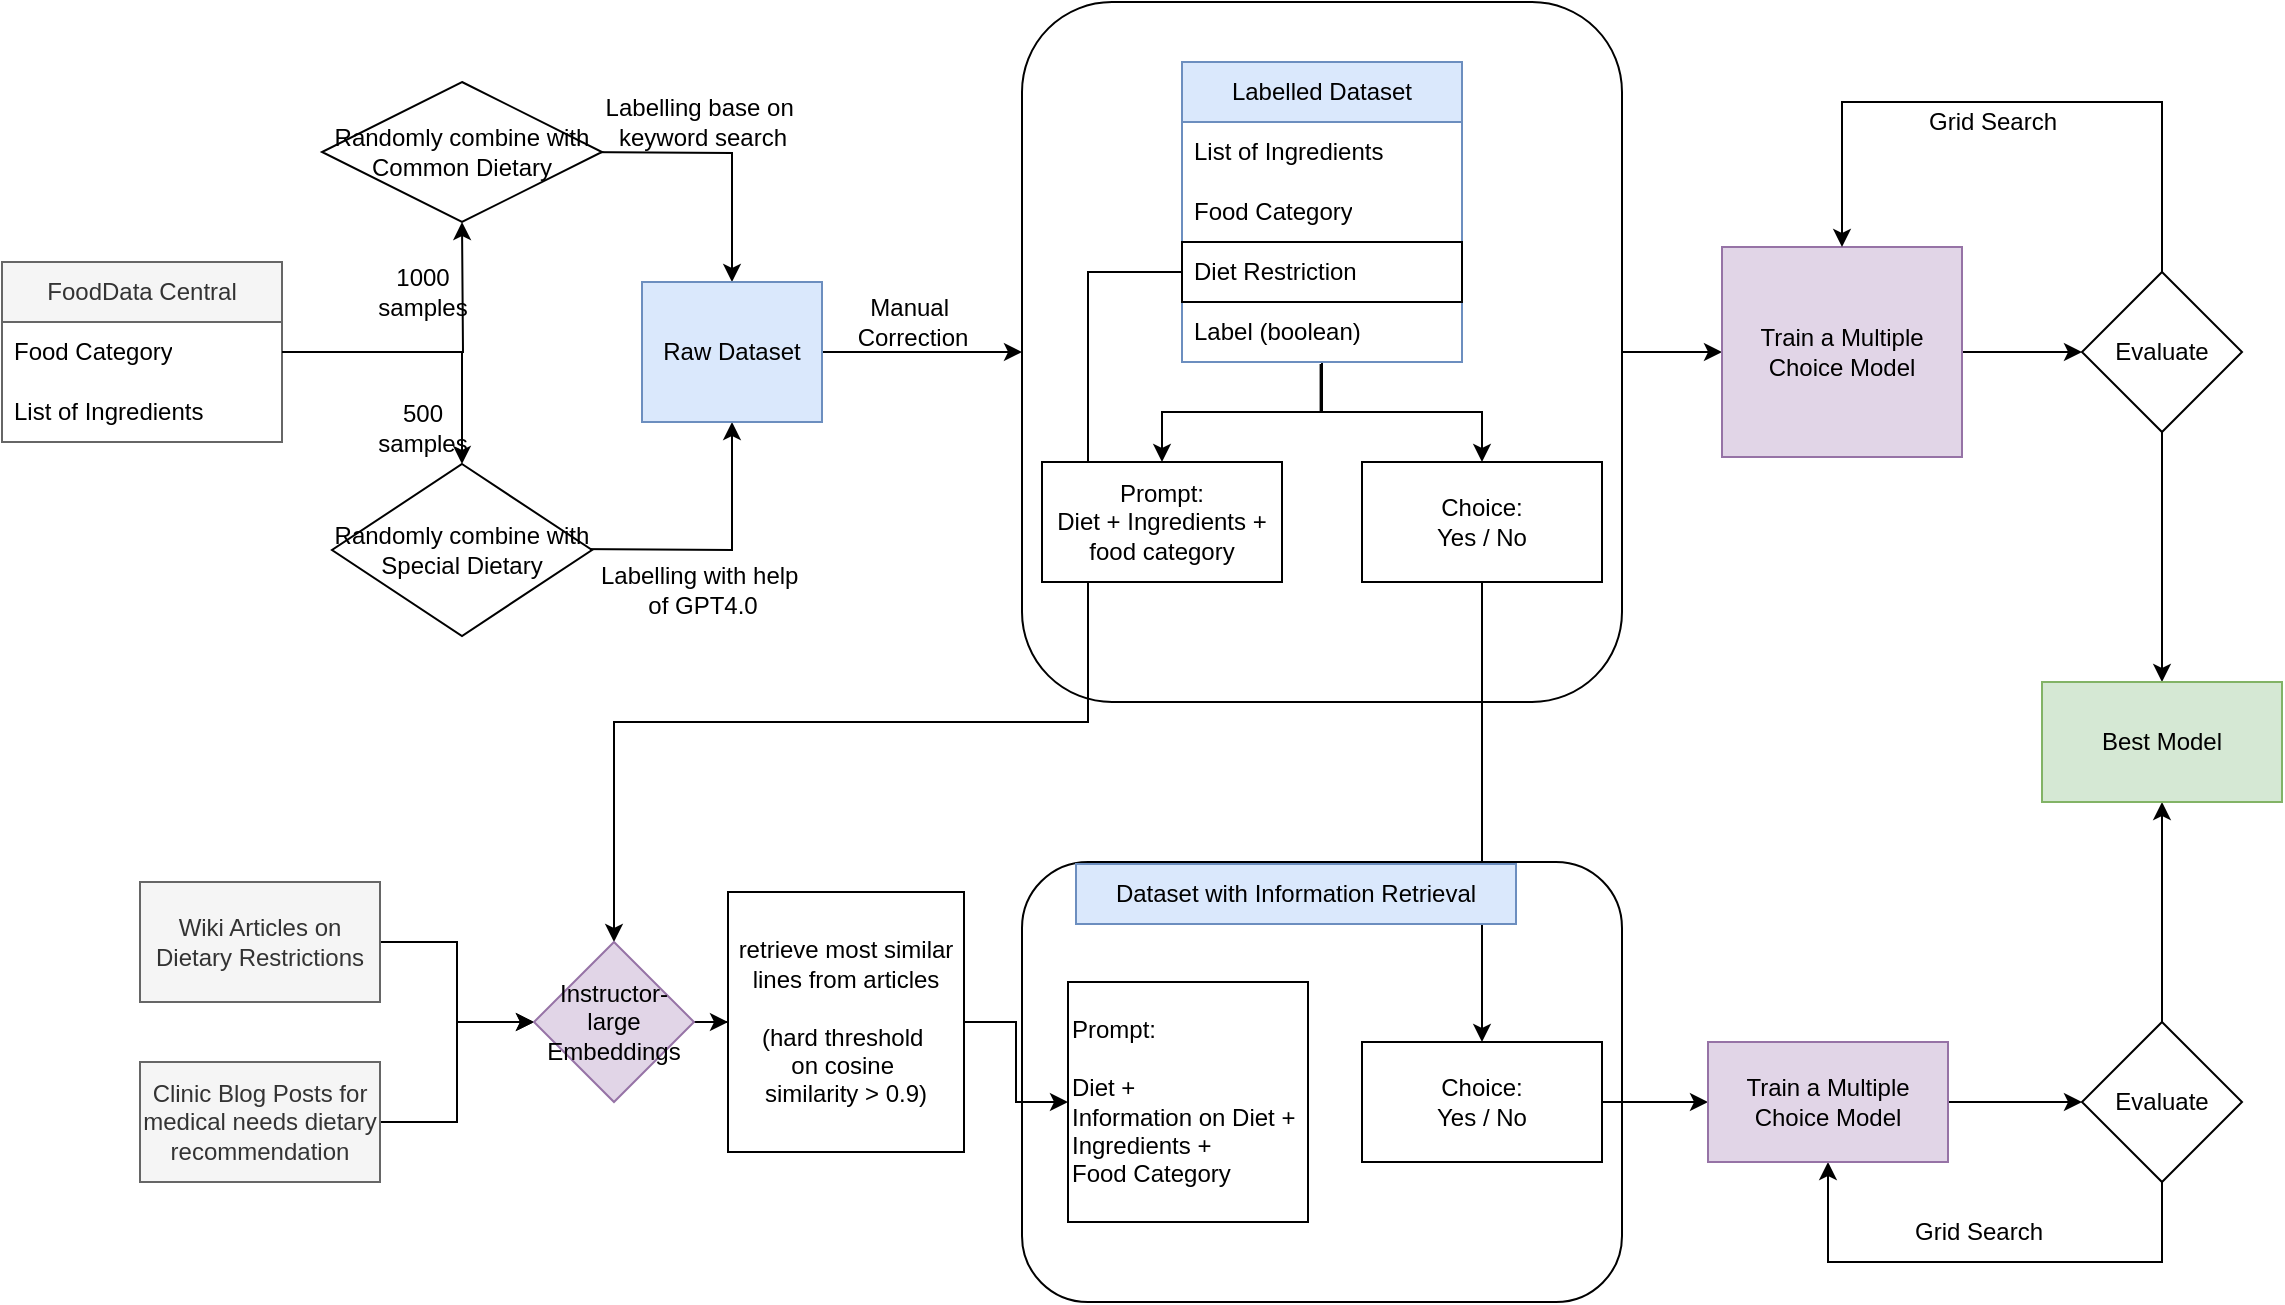 <mxfile version="24.2.5" type="device">
  <diagram name="Page-1" id="DoSMehW-Bn85Xb-kLPtl">
    <mxGraphModel dx="1774" dy="1170" grid="1" gridSize="10" guides="1" tooltips="1" connect="1" arrows="1" fold="1" page="1" pageScale="1" pageWidth="1169" pageHeight="827" math="0" shadow="0">
      <root>
        <mxCell id="0" />
        <mxCell id="1" parent="0" />
        <mxCell id="Bq6GEns6As0nyry08mrF-45" value="" style="edgeStyle=orthogonalEdgeStyle;rounded=0;orthogonalLoop=1;jettySize=auto;html=1;" edge="1" parent="1" source="Bq6GEns6As0nyry08mrF-38" target="Bq6GEns6As0nyry08mrF-44">
          <mxGeometry relative="1" as="geometry" />
        </mxCell>
        <mxCell id="Bq6GEns6As0nyry08mrF-38" value="" style="rounded=1;whiteSpace=wrap;html=1;fillColor=none;" vertex="1" parent="1">
          <mxGeometry x="527" y="140" width="300" height="350" as="geometry" />
        </mxCell>
        <mxCell id="Bq6GEns6As0nyry08mrF-7" value="" style="edgeStyle=orthogonalEdgeStyle;rounded=0;orthogonalLoop=1;jettySize=auto;html=1;" edge="1" parent="1" source="Bq6GEns6As0nyry08mrF-2">
          <mxGeometry relative="1" as="geometry">
            <mxPoint x="247" y="250" as="targetPoint" />
          </mxGeometry>
        </mxCell>
        <mxCell id="Bq6GEns6As0nyry08mrF-2" value="FoodData Central" style="swimlane;fontStyle=0;childLayout=stackLayout;horizontal=1;startSize=30;horizontalStack=0;resizeParent=1;resizeParentMax=0;resizeLast=0;collapsible=1;marginBottom=0;whiteSpace=wrap;html=1;fillColor=#f5f5f5;fontColor=#333333;strokeColor=#666666;" vertex="1" parent="1">
          <mxGeometry x="17" y="270" width="140" height="90" as="geometry" />
        </mxCell>
        <mxCell id="Bq6GEns6As0nyry08mrF-3" value="Food Category" style="text;strokeColor=none;fillColor=none;align=left;verticalAlign=middle;spacingLeft=4;spacingRight=4;overflow=hidden;points=[[0,0.5],[1,0.5]];portConstraint=eastwest;rotatable=0;whiteSpace=wrap;html=1;" vertex="1" parent="Bq6GEns6As0nyry08mrF-2">
          <mxGeometry y="30" width="140" height="30" as="geometry" />
        </mxCell>
        <mxCell id="Bq6GEns6As0nyry08mrF-4" value="List of Ingredients" style="text;strokeColor=none;fillColor=none;align=left;verticalAlign=middle;spacingLeft=4;spacingRight=4;overflow=hidden;points=[[0,0.5],[1,0.5]];portConstraint=eastwest;rotatable=0;whiteSpace=wrap;html=1;" vertex="1" parent="Bq6GEns6As0nyry08mrF-2">
          <mxGeometry y="60" width="140" height="30" as="geometry" />
        </mxCell>
        <mxCell id="Bq6GEns6As0nyry08mrF-14" value="" style="edgeStyle=orthogonalEdgeStyle;rounded=0;orthogonalLoop=1;jettySize=auto;html=1;" edge="1" parent="1" target="Bq6GEns6As0nyry08mrF-13">
          <mxGeometry relative="1" as="geometry">
            <mxPoint x="302" y="215" as="sourcePoint" />
          </mxGeometry>
        </mxCell>
        <mxCell id="Bq6GEns6As0nyry08mrF-16" value="" style="edgeStyle=orthogonalEdgeStyle;rounded=0;orthogonalLoop=1;jettySize=auto;html=1;entryX=0.5;entryY=1;entryDx=0;entryDy=0;" edge="1" parent="1" target="Bq6GEns6As0nyry08mrF-13">
          <mxGeometry relative="1" as="geometry">
            <mxPoint x="302" y="413.5" as="sourcePoint" />
            <mxPoint x="247" y="534.5" as="targetPoint" />
          </mxGeometry>
        </mxCell>
        <mxCell id="Bq6GEns6As0nyry08mrF-10" value="" style="edgeStyle=orthogonalEdgeStyle;rounded=0;orthogonalLoop=1;jettySize=auto;html=1;exitX=1;exitY=0.5;exitDx=0;exitDy=0;entryX=0.5;entryY=0;entryDx=0;entryDy=0;" edge="1" parent="1" source="Bq6GEns6As0nyry08mrF-3" target="Bq6GEns6As0nyry08mrF-37">
          <mxGeometry relative="1" as="geometry">
            <mxPoint x="167" y="325" as="sourcePoint" />
            <mxPoint x="247" y="378" as="targetPoint" />
          </mxGeometry>
        </mxCell>
        <mxCell id="Bq6GEns6As0nyry08mrF-11" value="&lt;span style=&quot;text-wrap: wrap;&quot;&gt;1000 samples&lt;/span&gt;" style="text;html=1;align=center;verticalAlign=middle;resizable=0;points=[];autosize=1;strokeColor=none;fillColor=none;" vertex="1" parent="1">
          <mxGeometry x="177" y="270" width="100" height="30" as="geometry" />
        </mxCell>
        <mxCell id="Bq6GEns6As0nyry08mrF-12" value="&lt;span style=&quot;text-wrap: wrap;&quot;&gt;5&lt;/span&gt;&lt;span style=&quot;text-wrap: wrap; background-color: initial;&quot;&gt;00 samples&lt;/span&gt;" style="text;html=1;align=center;verticalAlign=middle;resizable=0;points=[];autosize=1;strokeColor=none;fillColor=none;" vertex="1" parent="1">
          <mxGeometry x="182" y="338" width="90" height="30" as="geometry" />
        </mxCell>
        <mxCell id="Bq6GEns6As0nyry08mrF-20" value="" style="edgeStyle=orthogonalEdgeStyle;rounded=0;orthogonalLoop=1;jettySize=auto;html=1;entryX=0;entryY=0.5;entryDx=0;entryDy=0;" edge="1" parent="1" source="Bq6GEns6As0nyry08mrF-13" target="Bq6GEns6As0nyry08mrF-38">
          <mxGeometry relative="1" as="geometry">
            <mxPoint x="517" y="330" as="targetPoint" />
          </mxGeometry>
        </mxCell>
        <mxCell id="Bq6GEns6As0nyry08mrF-13" value="Raw Dataset" style="whiteSpace=wrap;html=1;fontStyle=0;startSize=30;fillColor=#dae8fc;strokeColor=#6c8ebf;" vertex="1" parent="1">
          <mxGeometry x="337" y="280" width="90" height="70" as="geometry" />
        </mxCell>
        <mxCell id="Bq6GEns6As0nyry08mrF-17" value="Labelling base on&amp;nbsp;&lt;div&gt;k&lt;span style=&quot;background-color: initial;&quot;&gt;eyword search&lt;/span&gt;&lt;/div&gt;" style="text;html=1;align=center;verticalAlign=middle;resizable=0;points=[];autosize=1;strokeColor=none;fillColor=none;" vertex="1" parent="1">
          <mxGeometry x="307" y="180" width="120" height="40" as="geometry" />
        </mxCell>
        <mxCell id="Bq6GEns6As0nyry08mrF-18" value="Labelling with help&amp;nbsp;&lt;div&gt;of GPT4.0&lt;/div&gt;" style="text;html=1;align=center;verticalAlign=middle;resizable=0;points=[];autosize=1;strokeColor=none;fillColor=none;" vertex="1" parent="1">
          <mxGeometry x="302" y="414" width="130" height="40" as="geometry" />
        </mxCell>
        <mxCell id="Bq6GEns6As0nyry08mrF-21" value="Manual&amp;nbsp;&lt;div&gt;Correction&lt;/div&gt;" style="text;html=1;align=center;verticalAlign=middle;resizable=0;points=[];autosize=1;strokeColor=none;fillColor=none;" vertex="1" parent="1">
          <mxGeometry x="432" y="280" width="80" height="40" as="geometry" />
        </mxCell>
        <mxCell id="Bq6GEns6As0nyry08mrF-40" value="" style="edgeStyle=orthogonalEdgeStyle;rounded=0;orthogonalLoop=1;jettySize=auto;html=1;" edge="1" parent="1" source="Bq6GEns6As0nyry08mrF-24" target="Bq6GEns6As0nyry08mrF-39">
          <mxGeometry relative="1" as="geometry" />
        </mxCell>
        <mxCell id="Bq6GEns6As0nyry08mrF-24" value="Labelled Dataset" style="swimlane;fontStyle=0;childLayout=stackLayout;horizontal=1;startSize=30;horizontalStack=0;resizeParent=1;resizeParentMax=0;resizeLast=0;collapsible=1;marginBottom=0;whiteSpace=wrap;html=1;fillColor=#dae8fc;strokeColor=#6c8ebf;" vertex="1" parent="1">
          <mxGeometry x="607" y="170" width="140" height="150" as="geometry" />
        </mxCell>
        <mxCell id="Bq6GEns6As0nyry08mrF-25" value="List of Ingredients" style="text;strokeColor=none;fillColor=none;align=left;verticalAlign=middle;spacingLeft=4;spacingRight=4;overflow=hidden;points=[[0,0.5],[1,0.5]];portConstraint=eastwest;rotatable=0;whiteSpace=wrap;html=1;" vertex="1" parent="Bq6GEns6As0nyry08mrF-24">
          <mxGeometry y="30" width="140" height="30" as="geometry" />
        </mxCell>
        <mxCell id="Bq6GEns6As0nyry08mrF-26" value="Food Category" style="text;strokeColor=none;fillColor=none;align=left;verticalAlign=middle;spacingLeft=4;spacingRight=4;overflow=hidden;points=[[0,0.5],[1,0.5]];portConstraint=eastwest;rotatable=0;whiteSpace=wrap;html=1;" vertex="1" parent="Bq6GEns6As0nyry08mrF-24">
          <mxGeometry y="60" width="140" height="30" as="geometry" />
        </mxCell>
        <mxCell id="Bq6GEns6As0nyry08mrF-27" value="Diet Restriction" style="text;strokeColor=default;fillColor=none;align=left;verticalAlign=middle;spacingLeft=4;spacingRight=4;overflow=hidden;points=[[0,0.5],[1,0.5]];portConstraint=eastwest;rotatable=0;whiteSpace=wrap;html=1;" vertex="1" parent="Bq6GEns6As0nyry08mrF-24">
          <mxGeometry y="90" width="140" height="30" as="geometry" />
        </mxCell>
        <mxCell id="Bq6GEns6As0nyry08mrF-32" value="Label (boolean)" style="text;strokeColor=none;fillColor=none;align=left;verticalAlign=middle;spacingLeft=4;spacingRight=4;overflow=hidden;points=[[0,0.5],[1,0.5]];portConstraint=eastwest;rotatable=0;whiteSpace=wrap;html=1;" vertex="1" parent="Bq6GEns6As0nyry08mrF-24">
          <mxGeometry y="120" width="140" height="30" as="geometry" />
        </mxCell>
        <mxCell id="Bq6GEns6As0nyry08mrF-35" value="Randomly combine with Common Dietary" style="rhombus;whiteSpace=wrap;html=1;" vertex="1" parent="1">
          <mxGeometry x="177" y="180" width="140" height="70" as="geometry" />
        </mxCell>
        <mxCell id="Bq6GEns6As0nyry08mrF-37" value="Randomly combine with Special Dietary" style="rhombus;whiteSpace=wrap;html=1;" vertex="1" parent="1">
          <mxGeometry x="182" y="371" width="130" height="86" as="geometry" />
        </mxCell>
        <mxCell id="Bq6GEns6As0nyry08mrF-55" value="" style="edgeStyle=orthogonalEdgeStyle;rounded=0;orthogonalLoop=1;jettySize=auto;html=1;entryX=0.5;entryY=0;entryDx=0;entryDy=0;exitX=0;exitY=0.5;exitDx=0;exitDy=0;" edge="1" parent="1" source="Bq6GEns6As0nyry08mrF-27" target="Bq6GEns6As0nyry08mrF-62">
          <mxGeometry relative="1" as="geometry">
            <Array as="points">
              <mxPoint x="560" y="275" />
              <mxPoint x="560" y="500" />
              <mxPoint x="323" y="500" />
            </Array>
          </mxGeometry>
        </mxCell>
        <mxCell id="Bq6GEns6As0nyry08mrF-39" value="Prompt:&lt;div&gt;Diet + Ingredients + food category&lt;/div&gt;" style="whiteSpace=wrap;html=1;fontStyle=0;startSize=30;" vertex="1" parent="1">
          <mxGeometry x="537" y="370" width="120" height="60" as="geometry" />
        </mxCell>
        <mxCell id="Bq6GEns6As0nyry08mrF-41" value="" style="edgeStyle=orthogonalEdgeStyle;rounded=0;orthogonalLoop=1;jettySize=auto;html=1;exitX=0.495;exitY=1.033;exitDx=0;exitDy=0;exitPerimeter=0;" edge="1" parent="1" target="Bq6GEns6As0nyry08mrF-42" source="Bq6GEns6As0nyry08mrF-32">
          <mxGeometry relative="1" as="geometry">
            <mxPoint x="677" y="330" as="sourcePoint" />
          </mxGeometry>
        </mxCell>
        <mxCell id="Bq6GEns6As0nyry08mrF-70" value="" style="edgeStyle=orthogonalEdgeStyle;rounded=0;orthogonalLoop=1;jettySize=auto;html=1;entryX=0.5;entryY=0;entryDx=0;entryDy=0;" edge="1" parent="1" source="Bq6GEns6As0nyry08mrF-42" target="Bq6GEns6As0nyry08mrF-68">
          <mxGeometry relative="1" as="geometry">
            <mxPoint x="757" y="510" as="targetPoint" />
          </mxGeometry>
        </mxCell>
        <mxCell id="Bq6GEns6As0nyry08mrF-42" value="Choice:&lt;div&gt;Yes / No&lt;/div&gt;" style="whiteSpace=wrap;html=1;fontStyle=0;startSize=30;" vertex="1" parent="1">
          <mxGeometry x="697" y="370" width="120" height="60" as="geometry" />
        </mxCell>
        <mxCell id="Bq6GEns6As0nyry08mrF-47" value="" style="edgeStyle=orthogonalEdgeStyle;rounded=0;orthogonalLoop=1;jettySize=auto;html=1;" edge="1" parent="1" source="Bq6GEns6As0nyry08mrF-44" target="Bq6GEns6As0nyry08mrF-46">
          <mxGeometry relative="1" as="geometry" />
        </mxCell>
        <mxCell id="Bq6GEns6As0nyry08mrF-44" value="Train a Multiple Choice Model" style="rounded=0;whiteSpace=wrap;html=1;fillColor=#e1d5e7;strokeColor=#9673a6;" vertex="1" parent="1">
          <mxGeometry x="877" y="262.5" width="120" height="105" as="geometry" />
        </mxCell>
        <mxCell id="Bq6GEns6As0nyry08mrF-49" value="" style="edgeStyle=orthogonalEdgeStyle;rounded=0;orthogonalLoop=1;jettySize=auto;html=1;entryX=0.5;entryY=0;entryDx=0;entryDy=0;" edge="1" parent="1" source="Bq6GEns6As0nyry08mrF-46" target="Bq6GEns6As0nyry08mrF-44">
          <mxGeometry relative="1" as="geometry">
            <mxPoint x="1097" y="185" as="targetPoint" />
            <Array as="points">
              <mxPoint x="1097" y="190" />
              <mxPoint x="937" y="190" />
            </Array>
          </mxGeometry>
        </mxCell>
        <mxCell id="Bq6GEns6As0nyry08mrF-85" value="" style="edgeStyle=orthogonalEdgeStyle;rounded=0;orthogonalLoop=1;jettySize=auto;html=1;" edge="1" parent="1" source="Bq6GEns6As0nyry08mrF-46" target="Bq6GEns6As0nyry08mrF-84">
          <mxGeometry relative="1" as="geometry" />
        </mxCell>
        <mxCell id="Bq6GEns6As0nyry08mrF-46" value="Evaluate" style="rhombus;whiteSpace=wrap;html=1;rounded=0;" vertex="1" parent="1">
          <mxGeometry x="1057" y="275" width="80" height="80" as="geometry" />
        </mxCell>
        <mxCell id="Bq6GEns6As0nyry08mrF-50" value="Grid Search" style="text;html=1;align=center;verticalAlign=middle;resizable=0;points=[];autosize=1;strokeColor=none;fillColor=none;" vertex="1" parent="1">
          <mxGeometry x="967" y="185" width="90" height="30" as="geometry" />
        </mxCell>
        <mxCell id="Bq6GEns6As0nyry08mrF-51" value="" style="rounded=1;whiteSpace=wrap;html=1;fillColor=none;" vertex="1" parent="1">
          <mxGeometry x="527" y="570" width="300" height="220" as="geometry" />
        </mxCell>
        <mxCell id="Bq6GEns6As0nyry08mrF-53" value="Dataset with Information Retrieval" style="text;html=1;align=center;verticalAlign=middle;whiteSpace=wrap;rounded=0;fillColor=#dae8fc;strokeColor=#6c8ebf;" vertex="1" parent="1">
          <mxGeometry x="554" y="571" width="220" height="30" as="geometry" />
        </mxCell>
        <mxCell id="Bq6GEns6As0nyry08mrF-54" value="Prompt:&lt;div&gt;&lt;br&gt;&lt;div&gt;Diet +&amp;nbsp;&lt;/div&gt;&lt;div&gt;Information on Diet +&lt;/div&gt;&lt;/div&gt;&lt;div&gt;Ingredients +&lt;/div&gt;&lt;div&gt;Food Category&lt;/div&gt;" style="whiteSpace=wrap;html=1;fontStyle=0;startSize=30;align=left;" vertex="1" parent="1">
          <mxGeometry x="550" y="630" width="120" height="120" as="geometry" />
        </mxCell>
        <mxCell id="Bq6GEns6As0nyry08mrF-63" value="" style="edgeStyle=orthogonalEdgeStyle;rounded=0;orthogonalLoop=1;jettySize=auto;html=1;" edge="1" parent="1" source="Bq6GEns6As0nyry08mrF-56" target="Bq6GEns6As0nyry08mrF-62">
          <mxGeometry relative="1" as="geometry" />
        </mxCell>
        <mxCell id="Bq6GEns6As0nyry08mrF-56" value="Wiki Articles on Dietary Restrictions" style="rounded=0;whiteSpace=wrap;html=1;fillColor=#f5f5f5;fontColor=#333333;strokeColor=#666666;" vertex="1" parent="1">
          <mxGeometry x="86" y="580" width="120" height="60" as="geometry" />
        </mxCell>
        <mxCell id="Bq6GEns6As0nyry08mrF-64" value="" style="edgeStyle=orthogonalEdgeStyle;rounded=0;orthogonalLoop=1;jettySize=auto;html=1;" edge="1" parent="1" source="Bq6GEns6As0nyry08mrF-57" target="Bq6GEns6As0nyry08mrF-62">
          <mxGeometry relative="1" as="geometry" />
        </mxCell>
        <mxCell id="Bq6GEns6As0nyry08mrF-57" value="Clinic Blog Posts for medical needs dietary recommendation" style="rounded=0;whiteSpace=wrap;html=1;fillColor=#f5f5f5;fontColor=#333333;strokeColor=#666666;" vertex="1" parent="1">
          <mxGeometry x="86" y="670" width="120" height="60" as="geometry" />
        </mxCell>
        <mxCell id="Bq6GEns6As0nyry08mrF-66" value="" style="edgeStyle=orthogonalEdgeStyle;rounded=0;orthogonalLoop=1;jettySize=auto;html=1;" edge="1" parent="1" source="Bq6GEns6As0nyry08mrF-62" target="Bq6GEns6As0nyry08mrF-65">
          <mxGeometry relative="1" as="geometry" />
        </mxCell>
        <mxCell id="Bq6GEns6As0nyry08mrF-62" value="Instructor-large&lt;div&gt;Embeddings&lt;/div&gt;" style="rhombus;whiteSpace=wrap;html=1;rounded=0;fillColor=#e1d5e7;strokeColor=#9673a6;" vertex="1" parent="1">
          <mxGeometry x="283" y="610" width="80" height="80" as="geometry" />
        </mxCell>
        <mxCell id="Bq6GEns6As0nyry08mrF-67" value="" style="edgeStyle=orthogonalEdgeStyle;rounded=0;orthogonalLoop=1;jettySize=auto;html=1;" edge="1" parent="1" source="Bq6GEns6As0nyry08mrF-65" target="Bq6GEns6As0nyry08mrF-54">
          <mxGeometry relative="1" as="geometry" />
        </mxCell>
        <mxCell id="Bq6GEns6As0nyry08mrF-65" value="retrieve most similar lines from articles&lt;div&gt;&lt;br&gt;&lt;div&gt;(hard threshold&amp;nbsp;&lt;/div&gt;&lt;div&gt;on cosine&amp;nbsp;&lt;/div&gt;&lt;div&gt;similarity &amp;gt; 0.9)&lt;/div&gt;&lt;/div&gt;" style="whiteSpace=wrap;html=1;rounded=0;" vertex="1" parent="1">
          <mxGeometry x="380" y="585" width="118" height="130" as="geometry" />
        </mxCell>
        <mxCell id="Bq6GEns6As0nyry08mrF-74" value="" style="edgeStyle=orthogonalEdgeStyle;rounded=0;orthogonalLoop=1;jettySize=auto;html=1;" edge="1" parent="1" source="Bq6GEns6As0nyry08mrF-68" target="Bq6GEns6As0nyry08mrF-73">
          <mxGeometry relative="1" as="geometry" />
        </mxCell>
        <mxCell id="Bq6GEns6As0nyry08mrF-68" value="Choice:&lt;div&gt;Yes / No&lt;/div&gt;" style="whiteSpace=wrap;html=1;fontStyle=0;startSize=30;" vertex="1" parent="1">
          <mxGeometry x="697" y="660" width="120" height="60" as="geometry" />
        </mxCell>
        <mxCell id="Bq6GEns6As0nyry08mrF-80" value="" style="edgeStyle=orthogonalEdgeStyle;rounded=0;orthogonalLoop=1;jettySize=auto;html=1;exitX=0.5;exitY=1;exitDx=0;exitDy=0;entryX=0.5;entryY=1;entryDx=0;entryDy=0;" edge="1" parent="1" source="Bq6GEns6As0nyry08mrF-77" target="Bq6GEns6As0nyry08mrF-73">
          <mxGeometry relative="1" as="geometry">
            <mxPoint x="930" y="800" as="targetPoint" />
            <Array as="points">
              <mxPoint x="1097" y="770" />
              <mxPoint x="930" y="770" />
            </Array>
          </mxGeometry>
        </mxCell>
        <mxCell id="Bq6GEns6As0nyry08mrF-81" value="" style="edgeStyle=orthogonalEdgeStyle;rounded=0;orthogonalLoop=1;jettySize=auto;html=1;" edge="1" parent="1" source="Bq6GEns6As0nyry08mrF-73" target="Bq6GEns6As0nyry08mrF-77">
          <mxGeometry relative="1" as="geometry" />
        </mxCell>
        <mxCell id="Bq6GEns6As0nyry08mrF-73" value="Train a Multiple Choice Model" style="whiteSpace=wrap;html=1;fontStyle=0;startSize=30;fillColor=#e1d5e7;strokeColor=#9673a6;" vertex="1" parent="1">
          <mxGeometry x="870" y="660" width="120" height="60" as="geometry" />
        </mxCell>
        <mxCell id="Bq6GEns6As0nyry08mrF-86" value="" style="edgeStyle=orthogonalEdgeStyle;rounded=0;orthogonalLoop=1;jettySize=auto;html=1;" edge="1" parent="1" source="Bq6GEns6As0nyry08mrF-77" target="Bq6GEns6As0nyry08mrF-84">
          <mxGeometry relative="1" as="geometry" />
        </mxCell>
        <mxCell id="Bq6GEns6As0nyry08mrF-77" value="Evaluate" style="rhombus;whiteSpace=wrap;html=1;rounded=0;" vertex="1" parent="1">
          <mxGeometry x="1057" y="650" width="80" height="80" as="geometry" />
        </mxCell>
        <mxCell id="Bq6GEns6As0nyry08mrF-82" value="Grid Search" style="text;html=1;align=center;verticalAlign=middle;resizable=0;points=[];autosize=1;strokeColor=none;fillColor=none;" vertex="1" parent="1">
          <mxGeometry x="960" y="740" width="90" height="30" as="geometry" />
        </mxCell>
        <mxCell id="Bq6GEns6As0nyry08mrF-84" value="Best Model" style="whiteSpace=wrap;html=1;rounded=0;fillColor=#d5e8d4;strokeColor=#82b366;" vertex="1" parent="1">
          <mxGeometry x="1037" y="480" width="120" height="60" as="geometry" />
        </mxCell>
      </root>
    </mxGraphModel>
  </diagram>
</mxfile>
